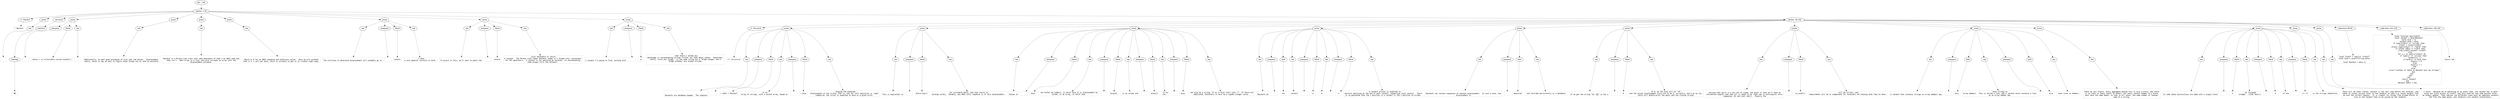 digraph lpegNode {

node [fontname=Helvetica]
edge [style=dashed]

doc_0 [label="doc - 140"]


doc_0 -> { section_1}
{rank=same; section_1}

section_1 [label="section: 1-35"]


// END RANK doc_0

section_1 -> { header_2 prose_3 structure_4 prose_5 prose_6 prose_7 prose_8 prose_9 prose_10 prose_11 section_12}
{rank=same; header_2 prose_3 structure_4 prose_5 prose_6 prose_7 prose_8 prose_9 prose_10 prose_11 section_12}

header_2 [label="1 : Rainbuf"]

prose_3 [label="prose"]

structure_4 [label="structure"]

prose_5 [label="prose"]

prose_6 [label="prose"]

prose_7 [label="prose"]

prose_8 [label="prose"]

prose_9 [label="prose"]

prose_10 [label="prose"]

prose_11 [label="prose"]

section_12 [label="section: 36-140"]


// END RANK section_1

header_2 -> leaf_13
leaf_13  [color=Gray,shape=rectangle,fontname=Inconsolata,label="* Rainbuf"]
// END RANK header_2

prose_3 -> { raw_14}
{rank=same; raw_14}

raw_14 [label="raw"]


// END RANK prose_3

raw_14 -> leaf_15
leaf_15  [color=Gray,shape=rectangle,fontname=Inconsolata,label="

"]
// END RANK raw_14

structure_4 -> { hashline_16}
{rank=same; hashline_16}

hashline_16 [label="hashline"]


// END RANK structure_4

hashline_16 -> { hashtag_17}
{rank=same; hashtag_17}

hashtag_17 [label="hashtag"]


// END RANK hashline_16

hashtag_17 -> leaf_18
leaf_18  [color=Gray,shape=rectangle,fontname=Inconsolata,label="NB"]
// END RANK hashtag_17

prose_5 -> { prespace_19 literal_20 raw_21}
{rank=same; prespace_19 literal_20 raw_21}

prespace_19 [label="prespace"]

literal_20 [label="literal"]

raw_21 [label="raw"]


// END RANK prose_5

prespace_19 -> leaf_22
leaf_22  [color=Gray,shape=rectangle,fontname=Inconsolata,label=""]
// END RANK prespace_19

literal_20 -> leaf_23
leaf_23  [color=Gray,shape=rectangle,fontname=Inconsolata,label="status = uv.write(table.concat(rainbuf))"]
// END RANK literal_20

raw_21 -> leaf_24
leaf_24  [color=Gray,shape=rectangle,fontname=Inconsolata,label=".
"]
// END RANK raw_21

prose_6 -> { raw_25}
{rank=same; raw_25}

raw_25 [label="raw"]


// END RANK prose_6

raw_25 -> leaf_26
leaf_26  [color=Gray,shape=rectangle,fontname=Inconsolata,label="
Additionally, we want good estimates of size (but see below).  Displacement,
really, which is why we want to figure those things out as late as possible.
"]
// END RANK raw_25

prose_7 -> { raw_27}
{rank=same; raw_27}

raw_27 [label="raw"]


// END RANK prose_7

raw_27 -> leaf_28
leaf_28  [color=Gray,shape=rectangle,fontname=Inconsolata,label="
Rainbuf is a Phrase-like class with some awareness of what's an ANSI code and
what isn't.  Each array is a line, and also includes an array with the
displacement estimate.
"]
// END RANK raw_27

prose_8 -> { raw_29}
{rank=same; raw_29}

raw_29 [label="raw"]


// END RANK prose_8

raw_29 -> leaf_30
leaf_30  [color=Gray,shape=rectangle,fontname=Inconsolata,label="
Which is 0 for an ANSI sequence and otherwise varies.  Here we will pretend
that it's 1 cell per byte, which is unlikely to get us in trouble right away.
"]
// END RANK raw_29

prose_9 -> { raw_31 prespace_32 literal_33 raw_34}
{rank=same; raw_31 prespace_32 literal_33 raw_34}

raw_31 [label="raw"]

prespace_32 [label="prespace"]

literal_33 [label="literal"]

raw_34 [label="raw"]


// END RANK prose_9

raw_31 -> leaf_35
leaf_35  [color=Gray,shape=rectangle,fontname=Inconsolata,label="
The utilities to determine displacement will probably go in"]
// END RANK raw_31

prespace_32 -> leaf_36
leaf_36  [color=Gray,shape=rectangle,fontname=Inconsolata,label=" "]
// END RANK prespace_32

literal_33 -> leaf_37
leaf_37  [color=Gray,shape=rectangle,fontname=Inconsolata,label="anterm"]
// END RANK literal_33

raw_34 -> leaf_38
leaf_38  [color=Gray,shape=rectangle,fontname=Inconsolata,label=". I have
a very general solution in mind.
"]
// END RANK raw_34

prose_10 -> { raw_39 prespace_40 literal_41 raw_42}
{rank=same; raw_39 prespace_40 literal_41 raw_42}

raw_39 [label="raw"]

prespace_40 [label="prespace"]

literal_41 [label="literal"]

raw_42 [label="raw"]


// END RANK prose_10

raw_39 -> leaf_43
leaf_43  [color=Gray,shape=rectangle,fontname=Inconsolata,label="
To assist in this, we'll want to patch the"]
// END RANK raw_39

prespace_40 -> leaf_44
leaf_44  [color=Gray,shape=rectangle,fontname=Inconsolata,label=" "]
// END RANK prespace_40

literal_41 -> leaf_45
leaf_45  [color=Gray,shape=rectangle,fontname=Inconsolata,label="anterm"]
// END RANK literal_41

raw_42 -> leaf_46
leaf_46  [color=Gray,shape=rectangle,fontname=Inconsolata,label=" color metatable to return
a rainbuf.  The Phrase class takes whatever shape it's formed into, convenient
for AST generators.  A rainbuf is for painting an terminal, so concatenating
them always fills the leftmost.
"]
// END RANK raw_42

prose_11 -> { raw_47 prespace_48 literal_49 raw_50}
{rank=same; raw_47 prespace_48 literal_49 raw_50}

raw_47 [label="raw"]

prespace_48 [label="prespace"]

literal_49 [label="literal"]

raw_50 [label="raw"]


// END RANK prose_11

raw_47 -> leaf_51
leaf_51  [color=Gray,shape=rectangle,fontname=Inconsolata,label="
I suspect I'm going to find, working with"]
// END RANK raw_47

prespace_48 -> leaf_52
leaf_52  [color=Gray,shape=rectangle,fontname=Inconsolata,label=" "]
// END RANK prespace_48

literal_49 -> leaf_53
leaf_53  [color=Gray,shape=rectangle,fontname=Inconsolata,label="uv"]
// END RANK literal_49

raw_50 -> leaf_54
leaf_54  [color=Gray,shape=rectangle,fontname=Inconsolata,label=", that there's seldom any
advantage in concatenating strings further out than about tokens.  Downsides,
really, since any \"blagh \" is the same string but a \"blagh whuppy\" and a
\"blagh winkedy\" are unique strings.

"]
// END RANK raw_50

section_12 -> { header_55 prose_56 prose_57 prose_58 prose_59 prose_60 prose_61 prose_62 prose_63 prose_64 prose_65 prose_66 prose_67 codeblock_68 codeblock_69 codeblock_70}
{rank=same; header_55 prose_56 prose_57 prose_58 prose_59 prose_60 prose_61 prose_62 prose_63 prose_64 prose_65 prose_66 prose_67 codeblock_68 codeblock_69 codeblock_70}

header_55 [label="3 : Structure"]

prose_56 [label="prose"]

prose_57 [label="prose"]

prose_58 [label="prose"]

prose_59 [label="prose"]

prose_60 [label="prose"]

prose_61 [label="prose"]

prose_62 [label="prose"]

prose_63 [label="prose"]

prose_64 [label="prose"]

prose_65 [label="prose"]

prose_66 [label="prose"]

prose_67 [label="prose"]

codeblock_68 [label="code block 89-94"]

codeblock_69 [label="code block 101-129"]

codeblock_70 [label="code block 138-140"]


// END RANK section_12

header_55 -> leaf_71
leaf_71  [color=Gray,shape=rectangle,fontname=Inconsolata,label="*** Structure"]
// END RANK header_55

prose_56 -> { raw_72 prespace_73 literal_74 raw_75 prespace_76 literal_77 raw_78}
{rank=same; raw_72 prespace_73 literal_74 raw_75 prespace_76 literal_77 raw_78}

raw_72 [label="raw"]

prespace_73 [label="prespace"]

literal_74 [label="literal"]

raw_75 [label="raw"]

prespace_76 [label="prespace"]

literal_77 [label="literal"]

raw_78 [label="raw"]


// END RANK prose_56

raw_72 -> leaf_79
leaf_79  [color=Gray,shape=rectangle,fontname=Inconsolata,label="

Rainbufs are database-shaped.  The simplest"]
// END RANK raw_72

prespace_73 -> leaf_80
leaf_80  [color=Gray,shape=rectangle,fontname=Inconsolata,label=" "]
// END RANK prespace_73

literal_74 -> leaf_81
leaf_81  [color=Gray,shape=rectangle,fontname=Inconsolata,label="r.idEst = Rainbuf"]
// END RANK literal_74

raw_75 -> leaf_82
leaf_82  [color=Gray,shape=rectangle,fontname=Inconsolata,label=" is an
array of strings, with a second array, keyed as"]
// END RANK raw_75

prespace_76 -> leaf_83
leaf_83  [color=Gray,shape=rectangle,fontname=Inconsolata,label=" "]
// END RANK prespace_76

literal_77 -> leaf_84
leaf_84  [color=Gray,shape=rectangle,fontname=Inconsolata,label="r.disp"]
// END RANK literal_77

raw_78 -> leaf_85
leaf_85  [color=Gray,shape=rectangle,fontname=Inconsolata,label=", showing the expected
displacement of the string: That is, how far left (positive) or right
(negative) the cursor is expected to move on a given print.
"]
// END RANK raw_78

prose_57 -> { raw_86 prespace_87 literal_88 raw_89}
{rank=same; raw_86 prespace_87 literal_88 raw_89}

raw_86 [label="raw"]

prespace_87 [label="prespace"]

literal_88 [label="literal"]

raw_89 [label="raw"]


// END RANK prose_57

raw_86 -> leaf_90
leaf_90  [color=Gray,shape=rectangle,fontname=Inconsolata,label="
This is equivalent to"]
// END RANK raw_86

prespace_87 -> leaf_91
leaf_91  [color=Gray,shape=rectangle,fontname=Inconsolata,label=" "]
// END RANK prespace_87

literal_88 -> leaf_92
leaf_92  [color=Gray,shape=rectangle,fontname=Inconsolata,label="#tostring(r)"]
// END RANK literal_88

raw_89 -> leaf_93
leaf_93  [color=Gray,shape=rectangle,fontname=Inconsolata,label=" for printable ASCII, and then starts to
diverge wildly.  Notably, any ANSI color sequence is of zero displacement.
"]
// END RANK raw_89

prose_58 -> { raw_94 prespace_95 literal_96 raw_97 prespace_98 literal_99 raw_100 prespace_101 literal_102 raw_103 prespace_104 literal_105 raw_106}
{rank=same; raw_94 prespace_95 literal_96 raw_97 prespace_98 literal_99 raw_100 prespace_101 literal_102 raw_103 prespace_104 literal_105 raw_106}

raw_94 [label="raw"]

prespace_95 [label="prespace"]

literal_96 [label="literal"]

raw_97 [label="raw"]

prespace_98 [label="prespace"]

literal_99 [label="literal"]

raw_100 [label="raw"]

prespace_101 [label="prespace"]

literal_102 [label="literal"]

raw_103 [label="raw"]

prespace_104 [label="prespace"]

literal_105 [label="literal"]

raw_106 [label="raw"]


// END RANK prose_58

raw_94 -> leaf_107
leaf_107  [color=Gray,shape=rectangle,fontname=Inconsolata,label="
Values of"]
// END RANK raw_94

prespace_95 -> leaf_108
leaf_108  [color=Gray,shape=rectangle,fontname=Inconsolata,label=" "]
// END RANK prespace_95

literal_96 -> leaf_109
leaf_109  [color=Gray,shape=rectangle,fontname=Inconsolata,label="disp"]
// END RANK literal_96

raw_97 -> leaf_110
leaf_110  [color=Gray,shape=rectangle,fontname=Inconsolata,label=" can either be numbers, in which case it is displacement by
column, or an array, in which case"]
// END RANK raw_97

prespace_98 -> leaf_111
leaf_111  [color=Gray,shape=rectangle,fontname=Inconsolata,label=" "]
// END RANK prespace_98

literal_99 -> leaf_112
leaf_112  [color=Gray,shape=rectangle,fontname=Inconsolata,label="disp[0]"]
// END RANK literal_99

raw_100 -> leaf_113
leaf_113  [color=Gray,shape=rectangle,fontname=Inconsolata,label=" is by column and"]
// END RANK raw_100

prespace_101 -> leaf_114
leaf_114  [color=Gray,shape=rectangle,fontname=Inconsolata,label=" "]
// END RANK prespace_101

literal_102 -> leaf_115
leaf_115  [color=Gray,shape=rectangle,fontname=Inconsolata,label="disp[1]"]
// END RANK literal_102

raw_103 -> leaf_116
leaf_116  [color=Gray,shape=rectangle,fontname=Inconsolata,label=" is by
row. "]
// END RANK raw_103

prespace_104 -> leaf_117
leaf_117  [color=Gray,shape=rectangle,fontname=Inconsolata,label=" "]
// END RANK prespace_104

literal_105 -> leaf_118
leaf_118  [color=Gray,shape=rectangle,fontname=Inconsolata,label="disp"]
// END RANK literal_105

raw_106 -> leaf_119
leaf_119  [color=Gray,shape=rectangle,fontname=Inconsolata,label=" can also be a string. If so it must start with \"?\". If there are
additional characters it must be a signed integer value.
"]
// END RANK raw_106

prose_59 -> { raw_120 prespace_121 bold_122 raw_123 prespace_124 literal_125 raw_126 prespace_127 literal_128 raw_129}
{rank=same; raw_120 prespace_121 bold_122 raw_123 prespace_124 literal_125 raw_126 prespace_127 literal_128 raw_129}

raw_120 [label="raw"]

prespace_121 [label="prespace"]

bold_122 [label="bold"]

raw_123 [label="raw"]

prespace_124 [label="prespace"]

literal_125 [label="literal"]

raw_126 [label="raw"]

prespace_127 [label="prespace"]

literal_128 [label="literal"]

raw_129 [label="raw"]


// END RANK prose_59

raw_120 -> leaf_130
leaf_130  [color=Gray,shape=rectangle,fontname=Inconsolata,label="
Rainbufs do"]
// END RANK raw_120

prespace_121 -> leaf_131
leaf_131  [color=Gray,shape=rectangle,fontname=Inconsolata,label=" "]
// END RANK prespace_121

bold_122 -> leaf_132
leaf_132  [color=Gray,shape=rectangle,fontname=Inconsolata,label="not"]
// END RANK bold_122

raw_123 -> leaf_133
leaf_133  [color=Gray,shape=rectangle,fontname=Inconsolata,label=" contain"]
// END RANK raw_123

prespace_124 -> leaf_134
leaf_134  [color=Gray,shape=rectangle,fontname=Inconsolata,label=" "]
// END RANK prespace_124

literal_125 -> leaf_135
leaf_135  [color=Gray,shape=rectangle,fontname=Inconsolata,label="\\n"]
// END RANK literal_125

raw_126 -> leaf_136
leaf_136  [color=Gray,shape=rectangle,fontname=Inconsolata,label=" or"]
// END RANK raw_126

prespace_127 -> leaf_137
leaf_137  [color=Gray,shape=rectangle,fontname=Inconsolata,label=" "]
// END RANK prespace_127

literal_128 -> leaf_138
leaf_138  [color=Gray,shape=rectangle,fontname=Inconsolata,label="\\r"]
// END RANK literal_128

raw_129 -> leaf_139
leaf_139  [color=Gray,shape=rectangle,fontname=Inconsolata,label=".  A rainbuf printer is expected to
perform newlining at the end of each rainbuf, respecting local context.  There
is no guarantee that the 1 position in a rainbuf is the 1 position on-screen.
"]
// END RANK raw_129

prose_60 -> { raw_140 prespace_141 italic_142 raw_143}
{rank=same; raw_140 prespace_141 italic_142 raw_143}

raw_140 [label="raw"]

prespace_141 [label="prespace"]

italic_142 [label="italic"]

raw_143 [label="raw"]


// END RANK prose_60

raw_140 -> leaf_144
leaf_144  [color=Gray,shape=rectangle,fontname=Inconsolata,label="
Rainbufs can contain sequences of unknown displacement.  In such a case, the
displacement is"]
// END RANK raw_140

prespace_141 -> leaf_145
leaf_145  [color=Gray,shape=rectangle,fontname=Inconsolata,label=" "]
// END RANK prespace_141

italic_142 -> leaf_146
leaf_146  [color=Gray,shape=rectangle,fontname=Inconsolata,label="measured"]
// END RANK italic_142

raw_143 -> leaf_147
leaf_147  [color=Gray,shape=rectangle,fontname=Inconsolata,label=" and recorded persistently in a database.
"]
// END RANK raw_143

prose_61 -> { raw_148 prespace_149 literal_150 raw_151}
{rank=same; raw_148 prespace_149 literal_150 raw_151}

raw_148 [label="raw"]

prespace_149 [label="prespace"]

literal_150 [label="literal"]

raw_151 [label="raw"]


// END RANK prose_61

raw_148 -> leaf_152
leaf_152  [color=Gray,shape=rectangle,fontname=Inconsolata,label="
If we get the string \"Hi! 🤪\" it has a"]
// END RANK raw_148

prespace_149 -> leaf_153
leaf_153  [color=Gray,shape=rectangle,fontname=Inconsolata,label=" "]
// END RANK prespace_149

literal_150 -> leaf_154
leaf_154  [color=Gray,shape=rectangle,fontname=Inconsolata,label="#"]
// END RANK literal_150

raw_151 -> leaf_155
leaf_155  [color=Gray,shape=rectangle,fontname=Inconsolata,label=" of 8. So the disp will be \"?8\",
and the actual displacement turns out to be 6, correctly, and 5 on my tty,
which will double-print the emoji and the closing string!
"]
// END RANK raw_151

prose_62 -> { raw_156 prespace_157 literal_158 raw_159}
{rank=same; raw_156 prespace_157 literal_158 raw_159}

raw_156 [label="raw"]

prespace_157 [label="prespace"]

literal_158 [label="literal"]

raw_159 [label="raw"]


// END RANK prose_62

raw_156 -> leaf_160
leaf_160  [color=Gray,shape=rectangle,fontname=Inconsolata,label="
Solving that quirk is a bit out of scope; the point is that we'll have an
estimation engine, and that all it needs to do right now is distinguish color
sequences (0) and text (#str).  Usually the"]
// END RANK raw_156

prespace_157 -> leaf_161
leaf_161  [color=Gray,shape=rectangle,fontname=Inconsolata,label=" "]
// END RANK prespace_157

literal_158 -> leaf_162
leaf_162  [color=Gray,shape=rectangle,fontname=Inconsolata,label="wc_width()"]
// END RANK literal_158

raw_159 -> leaf_163
leaf_163  [color=Gray,shape=rectangle,fontname=Inconsolata,label=" will be correct, and
measurement will be to compensate for terminals not knowing what they've done.
"]
// END RANK raw_159

prose_63 -> { raw_164 prespace_165 bold_166 raw_167 prespace_168 bold_169 raw_170}
{rank=same; raw_164 prespace_165 bold_166 raw_167 prespace_168 bold_169 raw_170}

raw_164 [label="raw"]

prespace_165 [label="prespace"]

bold_166 [label="bold"]

raw_167 [label="raw"]

prespace_168 [label="prespace"]

bold_169 [label="bold"]

raw_170 [label="raw"]


// END RANK prose_63

raw_164 -> leaf_171
leaf_171  [color=Gray,shape=rectangle,fontname=Inconsolata,label="
A rainbuf that contains strings as array members may"]
// END RANK raw_164

prespace_165 -> leaf_172
leaf_172  [color=Gray,shape=rectangle,fontname=Inconsolata,label=" "]
// END RANK prespace_165

bold_166 -> leaf_173
leaf_173  [color=Gray,shape=rectangle,fontname=Inconsolata,label="only"]
// END RANK bold_166

raw_167 -> leaf_174
leaf_174  [color=Gray,shape=rectangle,fontname=Inconsolata,label=" have strings as
array members.  This is called a line, and a rainbuf which contains a line
as an array member may"]
// END RANK raw_167

prespace_168 -> leaf_175
leaf_175  [color=Gray,shape=rectangle,fontname=Inconsolata,label=" "]
// END RANK prespace_168

bold_169 -> leaf_176
leaf_176  [color=Gray,shape=rectangle,fontname=Inconsolata,label="only"]
// END RANK bold_169

raw_170 -> leaf_177
leaf_177  [color=Gray,shape=rectangle,fontname=Inconsolata,label=" have lines as members.
"]
// END RANK raw_170

prose_64 -> { raw_178}
{rank=same; raw_178}

raw_178 [label="raw"]


// END RANK prose_64

raw_178 -> leaf_179
leaf_179  [color=Gray,shape=rectangle,fontname=Inconsolata,label="
These we call blocks. Every aggregate beyond this is also a block, and there
is no limit on these levels of detail, but every rainbuf member of a block
must have the same depth, so that in all cases, the same number of lookups
lead to a string.
"]
// END RANK raw_178

prose_65 -> { raw_180 prespace_181 literal_182 raw_183 prespace_184 literal_185 raw_186 prespace_187 literal_188 raw_189}
{rank=same; raw_180 prespace_181 literal_182 raw_183 prespace_184 literal_185 raw_186 prespace_187 literal_188 raw_189}

raw_180 [label="raw"]

prespace_181 [label="prespace"]

literal_182 [label="literal"]

raw_183 [label="raw"]

prespace_184 [label="prespace"]

literal_185 [label="literal"]

raw_186 [label="raw"]

prespace_187 [label="prespace"]

literal_188 [label="literal"]

raw_189 [label="raw"]


// END RANK prose_65

raw_180 -> leaf_190
leaf_190  [color=Gray,shape=rectangle,fontname=Inconsolata,label="
In code these distinctions are made with a single field"]
// END RANK raw_180

prespace_181 -> leaf_191
leaf_191  [color=Gray,shape=rectangle,fontname=Inconsolata,label=" "]
// END RANK prespace_181

literal_182 -> leaf_192
leaf_192  [color=Gray,shape=rectangle,fontname=Inconsolata,label="d"]
// END RANK literal_182

raw_183 -> leaf_193
leaf_193  [color=Gray,shape=rectangle,fontname=Inconsolata,label=", an unsigned
integer.  Lines have a"]
// END RANK raw_183

prespace_184 -> leaf_194
leaf_194  [color=Gray,shape=rectangle,fontname=Inconsolata,label=" "]
// END RANK prespace_184

literal_185 -> leaf_195
leaf_195  [color=Gray,shape=rectangle,fontname=Inconsolata,label="d"]
// END RANK literal_185

raw_186 -> leaf_196
leaf_196  [color=Gray,shape=rectangle,fontname=Inconsolata,label=" of one,"]
// END RANK raw_186

prespace_187 -> leaf_197
leaf_197  [color=Gray,shape=rectangle,fontname=Inconsolata,label=" "]
// END RANK prespace_187

literal_188 -> leaf_198
leaf_198  [color=Gray,shape=rectangle,fontname=Inconsolata,label="d = 0"]
// END RANK literal_188

raw_189 -> leaf_199
leaf_199  [color=Gray,shape=rectangle,fontname=Inconsolata,label=" is the strings themselves.
"]
// END RANK raw_189

prose_66 -> { raw_200}
{rank=same; raw_200}

raw_200 [label="raw"]


// END RANK prose_66

raw_200 -> leaf_201
leaf_201  [color=Gray,shape=rectangle,fontname=Inconsolata,label="
There will be other fields; rainbuf is the last stop before the terminal, and
needs to convey various hints to the renderer so that e.g. mouse targets line
up with the correct regions.  It is cleaner for things like elided blocks to
live in the rainbuf than to be synced by the renderer.
"]
// END RANK raw_200

prose_67 -> { raw_202}
{rank=same; raw_202}

raw_202 [label="raw"]


// END RANK prose_67

raw_202 -> leaf_203
leaf_203  [color=Gray,shape=rectangle,fontname=Inconsolata,label="
I think.  Because we're operating on an event loop, the rainbuf has to both
soley own write access to itself, and only lend out one read pointer after
an atomic update.  That implies two different views must be separate rainbufs
fed from the same quipu, and renderers are rainbuf interpreters.
"]
// END RANK raw_202

codeblock_68 -> leaf_204
leaf_204  [color=Gray,shape=rectangle,fontname=Inconsolata,label="local Txtbuf = require \"txtbuf\"
local byte = assert(string.byte)

local Rainbuf = meta {}"]
// END RANK codeblock_68

codeblock_69 -> leaf_205
leaf_205  [color=Gray,shape=rectangle,fontname=Inconsolata,label="local function new(txtbuf)
   local rainbuf = meta(Rainbuf)
   local disp = {}
   rainbuf.disp = disp
   if type(txtbuf) == \"string\" then
      txtbuf = Txtbuf(txtbuf)
   elseif type(txtbuf) == \"table\" then
      if txtbuf.idEst == Txtbuf then
         _from_txtbuf(rainbuf, txtbuf)
      else
         for i,v in ipairs(txtbuf) do
            if type(v) == \"string\" then
               rainbuf[i] = v
               if byte(v) == 0x1b then
                  disp[i] = 0
               else
                  disp[i] = v
               end
            else
               error(\"content of table in Rainbuf must be strings\")
            end
         end
      end
   end
   return rainbuf
end
Rainbuf.idEst = new"]
// END RANK codeblock_69

codeblock_70 -> leaf_206
leaf_206  [color=Gray,shape=rectangle,fontname=Inconsolata,label="return new"]
// END RANK codeblock_70


}
